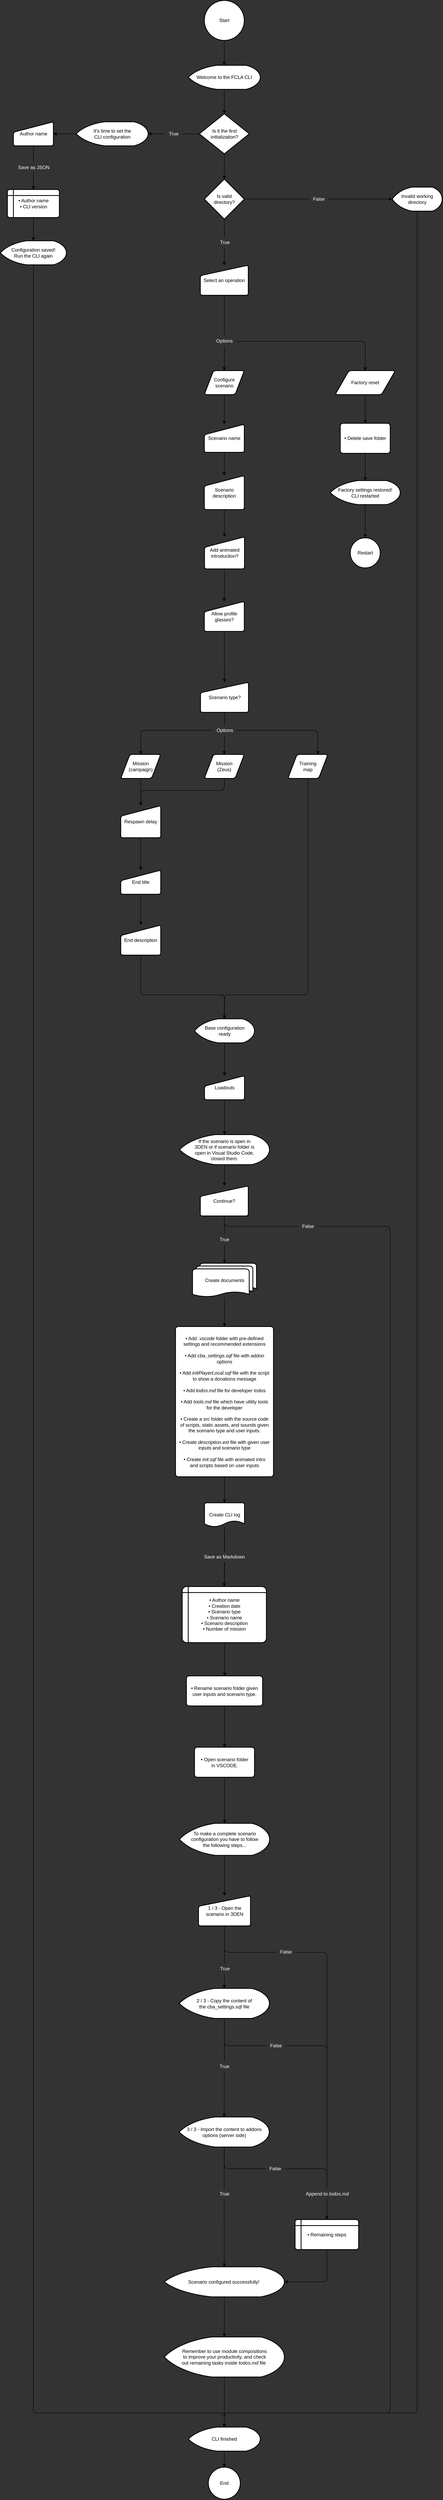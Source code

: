 <mxfile version="22.1.21" type="device">
  <diagram name="Página-1" id="CiTTVXfBIBbXI56gMmDH">
    <mxGraphModel dx="1434" dy="756" grid="0" gridSize="10" guides="1" tooltips="1" connect="1" arrows="1" fold="1" page="1" pageScale="1" pageWidth="1169" pageHeight="827" background="#333333" math="0" shadow="0">
      <root>
        <mxCell id="0" />
        <mxCell id="1" parent="0" />
        <mxCell id="u2REjSNjAs1CH6g7LEcJ-38" value="" style="edgeStyle=orthogonalEdgeStyle;rounded=1;orthogonalLoop=1;jettySize=auto;html=1;labelBackgroundColor=none;fontColor=default;curved=0;" parent="1" source="u2REjSNjAs1CH6g7LEcJ-1" target="u2REjSNjAs1CH6g7LEcJ-37" edge="1">
          <mxGeometry relative="1" as="geometry" />
        </mxCell>
        <mxCell id="u2REjSNjAs1CH6g7LEcJ-1" value="Start" style="strokeWidth=2;html=1;shape=mxgraph.flowchart.start_2;whiteSpace=wrap;rounded=1;labelBackgroundColor=none;" parent="1" vertex="1">
          <mxGeometry x="535" y="18" width="100" height="100" as="geometry" />
        </mxCell>
        <mxCell id="u2REjSNjAs1CH6g7LEcJ-25" value="" style="edgeStyle=orthogonalEdgeStyle;rounded=1;orthogonalLoop=1;jettySize=auto;html=1;labelBackgroundColor=none;fontColor=default;curved=0;" parent="1" source="u2REjSNjAs1CH6g7LEcJ-18" target="u2REjSNjAs1CH6g7LEcJ-24" edge="1">
          <mxGeometry relative="1" as="geometry" />
        </mxCell>
        <mxCell id="WI9gq7BXhNI-lv0J8zuG-2" value="" style="edgeStyle=orthogonalEdgeStyle;rounded=1;orthogonalLoop=1;jettySize=auto;html=1;curved=0;" parent="1" source="u2REjSNjAs1CH6g7LEcJ-18" target="WI9gq7BXhNI-lv0J8zuG-1" edge="1">
          <mxGeometry relative="1" as="geometry" />
        </mxCell>
        <mxCell id="u2REjSNjAs1CH6g7LEcJ-18" value="Is it the first initialization?" style="strokeWidth=2;html=1;shape=mxgraph.flowchart.decision;whiteSpace=wrap;rounded=1;labelBackgroundColor=none;" parent="1" vertex="1">
          <mxGeometry x="522.5" y="301" width="125" height="100" as="geometry" />
        </mxCell>
        <mxCell id="u2REjSNjAs1CH6g7LEcJ-27" value="" style="edgeStyle=orthogonalEdgeStyle;rounded=1;orthogonalLoop=1;jettySize=auto;html=1;labelBackgroundColor=none;fontColor=default;" parent="1" source="u2REjSNjAs1CH6g7LEcJ-24" target="u2REjSNjAs1CH6g7LEcJ-26" edge="1">
          <mxGeometry relative="1" as="geometry" />
        </mxCell>
        <mxCell id="u2REjSNjAs1CH6g7LEcJ-84" value="" style="edgeStyle=orthogonalEdgeStyle;rounded=1;orthogonalLoop=1;jettySize=auto;html=1;curved=0;" parent="1" source="u2REjSNjAs1CH6g7LEcJ-24" target="u2REjSNjAs1CH6g7LEcJ-26" edge="1">
          <mxGeometry relative="1" as="geometry" />
        </mxCell>
        <mxCell id="u2REjSNjAs1CH6g7LEcJ-24" value="It&#39;s time to set the&lt;br&gt;CLI configuration" style="strokeWidth=2;html=1;shape=mxgraph.flowchart.display;whiteSpace=wrap;rounded=1;labelBackgroundColor=none;" parent="1" vertex="1">
          <mxGeometry x="214.5" y="321" width="180" height="60" as="geometry" />
        </mxCell>
        <mxCell id="u2REjSNjAs1CH6g7LEcJ-34" value="" style="edgeStyle=orthogonalEdgeStyle;rounded=1;orthogonalLoop=1;jettySize=auto;html=1;labelBackgroundColor=none;fontColor=default;curved=0;" parent="1" source="u2REjSNjAs1CH6g7LEcJ-26" target="u2REjSNjAs1CH6g7LEcJ-33" edge="1">
          <mxGeometry relative="1" as="geometry" />
        </mxCell>
        <mxCell id="u2REjSNjAs1CH6g7LEcJ-26" value="Author name" style="html=1;strokeWidth=2;shape=manualInput;whiteSpace=wrap;rounded=1;size=26;arcSize=11;labelBackgroundColor=none;" parent="1" vertex="1">
          <mxGeometry x="57.5" y="321" width="100" height="60" as="geometry" />
        </mxCell>
        <mxCell id="u2REjSNjAs1CH6g7LEcJ-43" value="" style="edgeStyle=orthogonalEdgeStyle;rounded=1;orthogonalLoop=1;jettySize=auto;html=1;labelBackgroundColor=none;fontColor=default;curved=0;" parent="1" source="u2REjSNjAs1CH6g7LEcJ-33" target="u2REjSNjAs1CH6g7LEcJ-42" edge="1">
          <mxGeometry relative="1" as="geometry" />
        </mxCell>
        <mxCell id="u2REjSNjAs1CH6g7LEcJ-33" value="• Author name&lt;br&gt;• CLI version" style="shape=internalStorage;whiteSpace=wrap;html=1;dx=15;dy=15;rounded=1;arcSize=8;strokeWidth=2;align=center;labelBackgroundColor=none;" parent="1" vertex="1">
          <mxGeometry x="42.5" y="490" width="130" height="70" as="geometry" />
        </mxCell>
        <mxCell id="u2REjSNjAs1CH6g7LEcJ-39" value="" style="edgeStyle=orthogonalEdgeStyle;rounded=1;orthogonalLoop=1;jettySize=auto;html=1;labelBackgroundColor=none;fontColor=default;curved=0;" parent="1" source="u2REjSNjAs1CH6g7LEcJ-37" target="u2REjSNjAs1CH6g7LEcJ-18" edge="1">
          <mxGeometry relative="1" as="geometry" />
        </mxCell>
        <mxCell id="u2REjSNjAs1CH6g7LEcJ-37" value="Welcome to the FCLA CLI" style="strokeWidth=2;html=1;shape=mxgraph.flowchart.display;whiteSpace=wrap;rounded=1;labelBackgroundColor=none;" parent="1" vertex="1">
          <mxGeometry x="495" y="180" width="180" height="60" as="geometry" />
        </mxCell>
        <mxCell id="u2REjSNjAs1CH6g7LEcJ-45" value="" style="edgeStyle=orthogonalEdgeStyle;rounded=1;orthogonalLoop=1;jettySize=auto;html=1;labelBackgroundColor=none;fontColor=default;exitX=0.5;exitY=1;exitDx=0;exitDy=0;exitPerimeter=0;curved=0;entryX=0.5;entryY=0;entryDx=0;entryDy=0;entryPerimeter=0;" parent="1" source="u2REjSNjAs1CH6g7LEcJ-42" target="7kLtS60RdI804fuluWtB-31" edge="1">
          <mxGeometry relative="1" as="geometry">
            <Array as="points">
              <mxPoint x="108" y="6040" />
              <mxPoint x="585" y="6040" />
            </Array>
          </mxGeometry>
        </mxCell>
        <mxCell id="u2REjSNjAs1CH6g7LEcJ-42" value="Configuration saved!&lt;br&gt;Run the CLI again" style="strokeWidth=2;html=1;shape=mxgraph.flowchart.display;whiteSpace=wrap;rounded=1;verticalAlign=middle;labelBackgroundColor=none;" parent="1" vertex="1">
          <mxGeometry x="25" y="618" width="165" height="60" as="geometry" />
        </mxCell>
        <mxCell id="u2REjSNjAs1CH6g7LEcJ-44" value="End" style="ellipse;whiteSpace=wrap;html=1;strokeWidth=2;rounded=1;labelBackgroundColor=none;" parent="1" vertex="1">
          <mxGeometry x="545" y="6175" width="80" height="80" as="geometry" />
        </mxCell>
        <mxCell id="u2REjSNjAs1CH6g7LEcJ-58" value="" style="edgeStyle=orthogonalEdgeStyle;rounded=1;orthogonalLoop=1;jettySize=auto;html=1;exitX=0.5;exitY=1;exitDx=0;exitDy=0;labelBackgroundColor=none;fontColor=default;curved=0;" parent="1" source="u2REjSNjAs1CH6g7LEcJ-83" target="u2REjSNjAs1CH6g7LEcJ-53" edge="1">
          <mxGeometry relative="1" as="geometry">
            <mxPoint x="585" y="780" as="sourcePoint" />
          </mxGeometry>
        </mxCell>
        <mxCell id="7kLtS60RdI804fuluWtB-9" value="" style="edgeStyle=orthogonalEdgeStyle;rounded=1;orthogonalLoop=1;jettySize=auto;html=1;curved=0;" parent="1" source="u2REjSNjAs1CH6g7LEcJ-53" target="WI9gq7BXhNI-lv0J8zuG-40" edge="1">
          <mxGeometry relative="1" as="geometry" />
        </mxCell>
        <mxCell id="u2REjSNjAs1CH6g7LEcJ-53" value="Configure&lt;br&gt;scenario" style="shape=parallelogram;html=1;strokeWidth=2;perimeter=parallelogramPerimeter;whiteSpace=wrap;rounded=1;arcSize=12;size=0.23;labelBackgroundColor=none;" parent="1" vertex="1">
          <mxGeometry x="535" y="942" width="100" height="60" as="geometry" />
        </mxCell>
        <mxCell id="7kLtS60RdI804fuluWtB-27" style="edgeStyle=orthogonalEdgeStyle;rounded=1;orthogonalLoop=1;jettySize=auto;html=1;entryX=0.5;entryY=0;entryDx=0;entryDy=0;curved=0;" parent="1" source="u2REjSNjAs1CH6g7LEcJ-74" target="WI9gq7BXhNI-lv0J8zuG-10" edge="1">
          <mxGeometry relative="1" as="geometry">
            <Array as="points">
              <mxPoint x="585" y="1990" />
              <mxPoint x="376" y="1990" />
            </Array>
          </mxGeometry>
        </mxCell>
        <mxCell id="u2REjSNjAs1CH6g7LEcJ-74" value="Mission&lt;br&gt;(Zeus)" style="shape=parallelogram;html=1;strokeWidth=2;perimeter=parallelogramPerimeter;whiteSpace=wrap;rounded=1;arcSize=12;size=0.23;labelBackgroundColor=none;" parent="1" vertex="1">
          <mxGeometry x="535" y="1900" width="100" height="60" as="geometry" />
        </mxCell>
        <mxCell id="u2REjSNjAs1CH6g7LEcJ-76" value="Training&lt;br&gt;map" style="shape=parallelogram;html=1;strokeWidth=2;perimeter=parallelogramPerimeter;whiteSpace=wrap;rounded=1;arcSize=12;size=0.23;labelBackgroundColor=none;" parent="1" vertex="1">
          <mxGeometry x="744" y="1900" width="100" height="60" as="geometry" />
        </mxCell>
        <mxCell id="8wnRQOadAzvCx5RK6HXc-2" style="edgeStyle=orthogonalEdgeStyle;rounded=1;orthogonalLoop=1;jettySize=auto;html=1;entryX=0.5;entryY=0;entryDx=0;entryDy=0;exitX=0.5;exitY=1;exitDx=0;exitDy=0;curved=0;" parent="1" source="u2REjSNjAs1CH6g7LEcJ-83" target="8wnRQOadAzvCx5RK6HXc-1" edge="1">
          <mxGeometry relative="1" as="geometry">
            <Array as="points">
              <mxPoint x="585" y="869" />
              <mxPoint x="938" y="869" />
            </Array>
          </mxGeometry>
        </mxCell>
        <mxCell id="u2REjSNjAs1CH6g7LEcJ-83" value="Select an operation" style="html=1;strokeWidth=2;shape=manualInput;whiteSpace=wrap;rounded=1;size=26;arcSize=11;labelBackgroundColor=none;" parent="1" vertex="1">
          <mxGeometry x="525" y="679" width="120" height="75" as="geometry" />
        </mxCell>
        <mxCell id="u2REjSNjAs1CH6g7LEcJ-88" value="True" style="text;html=1;align=center;verticalAlign=middle;resizable=0;points=[];autosize=1;fontColor=#FFFFFF;fillColor=#333333;" parent="1" vertex="1">
          <mxGeometry x="437" y="338" width="42" height="26" as="geometry" />
        </mxCell>
        <mxCell id="u2REjSNjAs1CH6g7LEcJ-93" value="Save as JSON" style="text;html=1;align=center;verticalAlign=middle;resizable=0;points=[];autosize=1;fontColor=#FFFFFF;fillColor=#333333;" parent="1" vertex="1">
          <mxGeometry x="59" y="422" width="97" height="26" as="geometry" />
        </mxCell>
        <mxCell id="u2REjSNjAs1CH6g7LEcJ-94" value="Options" style="text;html=1;align=center;verticalAlign=middle;resizable=0;points=[];autosize=1;fontColor=#FFFFFF;fillColor=#333333;" parent="1" vertex="1">
          <mxGeometry x="555.5" y="855" width="59" height="26" as="geometry" />
        </mxCell>
        <mxCell id="u2REjSNjAs1CH6g7LEcJ-126" value="" style="edgeStyle=orthogonalEdgeStyle;rounded=1;orthogonalLoop=1;jettySize=auto;html=1;curved=0;" parent="1" source="u2REjSNjAs1CH6g7LEcJ-122" target="u2REjSNjAs1CH6g7LEcJ-124" edge="1">
          <mxGeometry relative="1" as="geometry" />
        </mxCell>
        <mxCell id="u2REjSNjAs1CH6g7LEcJ-122" value="End title" style="html=1;strokeWidth=2;shape=manualInput;whiteSpace=wrap;rounded=1;size=26;arcSize=11;" parent="1" vertex="1">
          <mxGeometry x="326" y="2189" width="100" height="60" as="geometry" />
        </mxCell>
        <mxCell id="WI9gq7BXhNI-lv0J8zuG-15" value="" style="edgeStyle=orthogonalEdgeStyle;rounded=1;orthogonalLoop=1;jettySize=auto;html=1;exitX=0.5;exitY=1;exitDx=0;exitDy=0;curved=0;" parent="1" source="u2REjSNjAs1CH6g7LEcJ-124" target="WI9gq7BXhNI-lv0J8zuG-13" edge="1">
          <mxGeometry relative="1" as="geometry">
            <Array as="points">
              <mxPoint x="376" y="2500" />
              <mxPoint x="585" y="2500" />
            </Array>
          </mxGeometry>
        </mxCell>
        <mxCell id="u2REjSNjAs1CH6g7LEcJ-124" value="End description" style="html=1;strokeWidth=2;shape=manualInput;whiteSpace=wrap;rounded=1;size=26;arcSize=11;" parent="1" vertex="1">
          <mxGeometry x="326" y="2326" width="100" height="75" as="geometry" />
        </mxCell>
        <mxCell id="7kLtS60RdI804fuluWtB-12" value="" style="edgeStyle=orthogonalEdgeStyle;rounded=1;orthogonalLoop=1;jettySize=auto;html=1;curved=0;" parent="1" source="u2REjSNjAs1CH6g7LEcJ-128" target="7kLtS60RdI804fuluWtB-6" edge="1">
          <mxGeometry relative="1" as="geometry" />
        </mxCell>
        <mxCell id="u2REjSNjAs1CH6g7LEcJ-128" value="Add animated&lt;br&gt;introduction?" style="html=1;strokeWidth=2;shape=manualInput;whiteSpace=wrap;rounded=1;size=26;arcSize=11;" parent="1" vertex="1">
          <mxGeometry x="535.5" y="1357" width="100" height="80" as="geometry" />
        </mxCell>
        <mxCell id="WI9gq7BXhNI-lv0J8zuG-3" value="" style="edgeStyle=orthogonalEdgeStyle;rounded=1;orthogonalLoop=1;jettySize=auto;html=1;curved=0;" parent="1" source="WI9gq7BXhNI-lv0J8zuG-1" target="u2REjSNjAs1CH6g7LEcJ-83" edge="1">
          <mxGeometry relative="1" as="geometry" />
        </mxCell>
        <mxCell id="WI9gq7BXhNI-lv0J8zuG-6" value="" style="edgeStyle=orthogonalEdgeStyle;rounded=1;orthogonalLoop=1;jettySize=auto;html=1;curved=0;" parent="1" source="WI9gq7BXhNI-lv0J8zuG-1" target="WI9gq7BXhNI-lv0J8zuG-5" edge="1">
          <mxGeometry relative="1" as="geometry" />
        </mxCell>
        <mxCell id="WI9gq7BXhNI-lv0J8zuG-1" value="Is valid&lt;br&gt;directory?" style="rhombus;whiteSpace=wrap;html=1;strokeWidth=2;" parent="1" vertex="1">
          <mxGeometry x="535" y="464" width="100" height="100" as="geometry" />
        </mxCell>
        <mxCell id="WI9gq7BXhNI-lv0J8zuG-9" style="edgeStyle=orthogonalEdgeStyle;rounded=1;orthogonalLoop=1;jettySize=auto;html=1;entryX=0.5;entryY=0;entryDx=0;entryDy=0;exitX=0.5;exitY=1;exitDx=0;exitDy=0;exitPerimeter=0;curved=0;entryPerimeter=0;" parent="1" source="WI9gq7BXhNI-lv0J8zuG-5" target="7kLtS60RdI804fuluWtB-31" edge="1">
          <mxGeometry relative="1" as="geometry">
            <Array as="points">
              <mxPoint x="1068" y="6040" />
              <mxPoint x="585" y="6040" />
            </Array>
          </mxGeometry>
        </mxCell>
        <mxCell id="WI9gq7BXhNI-lv0J8zuG-5" value="Invalid working&lt;br&gt;directory" style="strokeWidth=2;html=1;shape=mxgraph.flowchart.display;whiteSpace=wrap;" parent="1" vertex="1">
          <mxGeometry x="1005" y="484" width="125" height="60" as="geometry" />
        </mxCell>
        <mxCell id="u2REjSNjAs1CH6g7LEcJ-89" value="False" style="text;html=1;align=center;verticalAlign=middle;resizable=0;points=[];autosize=1;fontColor=#FFFFFF;fillColor=#333333;" parent="1" vertex="1">
          <mxGeometry x="797" y="501" width="47" height="26" as="geometry" />
        </mxCell>
        <mxCell id="WI9gq7BXhNI-lv0J8zuG-7" value="True" style="text;html=1;align=center;verticalAlign=middle;resizable=0;points=[];autosize=1;fontColor=#FFFFFF;fillColor=#333333;" parent="1" vertex="1">
          <mxGeometry x="564.5" y="609" width="42" height="26" as="geometry" />
        </mxCell>
        <mxCell id="7kLtS60RdI804fuluWtB-7" value="" style="edgeStyle=orthogonalEdgeStyle;rounded=1;orthogonalLoop=1;jettySize=auto;html=1;curved=0;" parent="1" source="WI9gq7BXhNI-lv0J8zuG-10" target="u2REjSNjAs1CH6g7LEcJ-122" edge="1">
          <mxGeometry relative="1" as="geometry" />
        </mxCell>
        <mxCell id="WI9gq7BXhNI-lv0J8zuG-10" value="Respawn delay" style="html=1;strokeWidth=2;shape=manualInput;whiteSpace=wrap;rounded=1;size=26;arcSize=11;" parent="1" vertex="1">
          <mxGeometry x="326" y="2028" width="100" height="80" as="geometry" />
        </mxCell>
        <mxCell id="7kLtS60RdI804fuluWtB-36" value="" style="edgeStyle=orthogonalEdgeStyle;rounded=1;orthogonalLoop=1;jettySize=auto;html=1;curved=0;" parent="1" source="WI9gq7BXhNI-lv0J8zuG-13" target="7kLtS60RdI804fuluWtB-35" edge="1">
          <mxGeometry relative="1" as="geometry" />
        </mxCell>
        <mxCell id="WI9gq7BXhNI-lv0J8zuG-13" value="Base configuration&lt;br&gt;ready" style="strokeWidth=2;html=1;shape=mxgraph.flowchart.display;whiteSpace=wrap;" parent="1" vertex="1">
          <mxGeometry x="510.5" y="2560" width="150" height="60" as="geometry" />
        </mxCell>
        <mxCell id="WI9gq7BXhNI-lv0J8zuG-34" style="edgeStyle=orthogonalEdgeStyle;rounded=1;orthogonalLoop=1;jettySize=auto;html=1;entryX=0.5;entryY=0;entryDx=0;entryDy=0;curved=0;" parent="1" source="7kLtS60RdI804fuluWtB-31" target="u2REjSNjAs1CH6g7LEcJ-44" edge="1">
          <mxGeometry relative="1" as="geometry" />
        </mxCell>
        <mxCell id="7kLtS60RdI804fuluWtB-46" value="" style="edgeStyle=orthogonalEdgeStyle;rounded=1;orthogonalLoop=1;jettySize=auto;html=1;curved=0;" parent="1" source="WI9gq7BXhNI-lv0J8zuG-35" target="7kLtS60RdI804fuluWtB-45" edge="1">
          <mxGeometry relative="1" as="geometry">
            <Array as="points">
              <mxPoint x="585" y="3836" />
              <mxPoint x="586" y="3836" />
            </Array>
          </mxGeometry>
        </mxCell>
        <mxCell id="WI9gq7BXhNI-lv0J8zuG-35" value="• Author name&lt;br&gt;• Creation date&lt;br&gt;• Scenario type&lt;br&gt;• Scenario name&lt;br&gt;• Scenario description&lt;br&gt;• Number of mission" style="shape=internalStorage;whiteSpace=wrap;html=1;dx=15;dy=15;rounded=1;arcSize=8;strokeWidth=2;" parent="1" vertex="1">
          <mxGeometry x="479.75" y="3977" width="210.5" height="140" as="geometry" />
        </mxCell>
        <mxCell id="7kLtS60RdI804fuluWtB-24" value="" style="edgeStyle=orthogonalEdgeStyle;rounded=1;orthogonalLoop=1;jettySize=auto;html=1;curved=0;" parent="1" source="WI9gq7BXhNI-lv0J8zuG-38" target="WI9gq7BXhNI-lv0J8zuG-10" edge="1">
          <mxGeometry relative="1" as="geometry" />
        </mxCell>
        <mxCell id="WI9gq7BXhNI-lv0J8zuG-38" value="Mission&lt;br&gt;(campaign)" style="shape=parallelogram;html=1;strokeWidth=2;perimeter=parallelogramPerimeter;whiteSpace=wrap;rounded=1;arcSize=12;size=0.23;labelBackgroundColor=none;" parent="1" vertex="1">
          <mxGeometry x="326" y="1900" width="100" height="60" as="geometry" />
        </mxCell>
        <mxCell id="7kLtS60RdI804fuluWtB-10" value="" style="edgeStyle=orthogonalEdgeStyle;rounded=1;orthogonalLoop=1;jettySize=auto;html=1;curved=0;" parent="1" source="WI9gq7BXhNI-lv0J8zuG-40" target="WI9gq7BXhNI-lv0J8zuG-42" edge="1">
          <mxGeometry relative="1" as="geometry" />
        </mxCell>
        <mxCell id="WI9gq7BXhNI-lv0J8zuG-40" value="Scenario name" style="html=1;strokeWidth=2;shape=manualInput;whiteSpace=wrap;rounded=1;size=26;arcSize=11;" parent="1" vertex="1">
          <mxGeometry x="535" y="1076" width="100" height="70" as="geometry" />
        </mxCell>
        <mxCell id="7kLtS60RdI804fuluWtB-11" value="" style="edgeStyle=orthogonalEdgeStyle;rounded=1;orthogonalLoop=1;jettySize=auto;html=1;curved=0;" parent="1" source="WI9gq7BXhNI-lv0J8zuG-42" target="u2REjSNjAs1CH6g7LEcJ-128" edge="1">
          <mxGeometry relative="1" as="geometry" />
        </mxCell>
        <mxCell id="WI9gq7BXhNI-lv0J8zuG-42" value="Scenario description" style="html=1;strokeWidth=2;shape=manualInput;whiteSpace=wrap;rounded=1;size=26;arcSize=11;" parent="1" vertex="1">
          <mxGeometry x="535" y="1204" width="100" height="85" as="geometry" />
        </mxCell>
        <mxCell id="8wnRQOadAzvCx5RK6HXc-7" value="" style="edgeStyle=orthogonalEdgeStyle;rounded=1;orthogonalLoop=1;jettySize=auto;html=1;curved=0;" parent="1" source="8wnRQOadAzvCx5RK6HXc-1" target="8wnRQOadAzvCx5RK6HXc-6" edge="1">
          <mxGeometry relative="1" as="geometry" />
        </mxCell>
        <mxCell id="8wnRQOadAzvCx5RK6HXc-1" value="Factory reset" style="shape=parallelogram;html=1;strokeWidth=2;perimeter=parallelogramPerimeter;whiteSpace=wrap;rounded=1;arcSize=12;size=0.23;labelBackgroundColor=none;" parent="1" vertex="1">
          <mxGeometry x="862.25" y="942" width="150.5" height="60" as="geometry" />
        </mxCell>
        <mxCell id="fKltwH5AKrVZ1ibLdWWh-2" value="" style="edgeStyle=orthogonalEdgeStyle;rounded=0;orthogonalLoop=1;jettySize=auto;html=1;" parent="1" source="8wnRQOadAzvCx5RK6HXc-6" target="fKltwH5AKrVZ1ibLdWWh-1" edge="1">
          <mxGeometry relative="1" as="geometry" />
        </mxCell>
        <mxCell id="8wnRQOadAzvCx5RK6HXc-6" value="• Delete save folder" style="rounded=1;whiteSpace=wrap;html=1;absoluteArcSize=1;arcSize=14;strokeWidth=2;align=center;" parent="1" vertex="1">
          <mxGeometry x="875" y="1073.5" width="125" height="75" as="geometry" />
        </mxCell>
        <mxCell id="7kLtS60RdI804fuluWtB-4" value="Restart" style="strokeWidth=2;html=1;shape=mxgraph.flowchart.start_2;whiteSpace=wrap;rounded=1;labelBackgroundColor=none;" parent="1" vertex="1">
          <mxGeometry x="900" y="1359.5" width="75" height="75" as="geometry" />
        </mxCell>
        <mxCell id="7kLtS60RdI804fuluWtB-17" value="" style="edgeStyle=orthogonalEdgeStyle;rounded=1;orthogonalLoop=1;jettySize=auto;html=1;curved=0;" parent="1" source="7kLtS60RdI804fuluWtB-6" target="7kLtS60RdI804fuluWtB-16" edge="1">
          <mxGeometry relative="1" as="geometry" />
        </mxCell>
        <mxCell id="7kLtS60RdI804fuluWtB-6" value="Allow profile&lt;br&gt;glasses?" style="html=1;strokeWidth=2;shape=manualInput;whiteSpace=wrap;rounded=1;size=26;arcSize=11;" parent="1" vertex="1">
          <mxGeometry x="535" y="1518" width="100" height="75" as="geometry" />
        </mxCell>
        <mxCell id="7kLtS60RdI804fuluWtB-25" style="edgeStyle=orthogonalEdgeStyle;rounded=1;orthogonalLoop=1;jettySize=auto;html=1;entryX=0.5;entryY=0;entryDx=0;entryDy=0;strokeColor=default;curved=0;" parent="1" source="7kLtS60RdI804fuluWtB-16" target="WI9gq7BXhNI-lv0J8zuG-38" edge="1">
          <mxGeometry relative="1" as="geometry">
            <Array as="points">
              <mxPoint x="586" y="1840" />
              <mxPoint x="376" y="1840" />
            </Array>
          </mxGeometry>
        </mxCell>
        <mxCell id="7kLtS60RdI804fuluWtB-26" style="edgeStyle=orthogonalEdgeStyle;rounded=1;orthogonalLoop=1;jettySize=auto;html=1;entryX=0.75;entryY=0;entryDx=0;entryDy=0;curved=0;" parent="1" source="7kLtS60RdI804fuluWtB-16" target="u2REjSNjAs1CH6g7LEcJ-76" edge="1">
          <mxGeometry relative="1" as="geometry">
            <Array as="points">
              <mxPoint x="586" y="1840" />
              <mxPoint x="819" y="1840" />
            </Array>
          </mxGeometry>
        </mxCell>
        <mxCell id="7kLtS60RdI804fuluWtB-16" value="Scenario type?" style="html=1;strokeWidth=2;shape=manualInput;whiteSpace=wrap;rounded=1;size=26;arcSize=11;labelBackgroundColor=none;" parent="1" vertex="1">
          <mxGeometry x="525.5" y="1720" width="120" height="75" as="geometry" />
        </mxCell>
        <mxCell id="7kLtS60RdI804fuluWtB-23" value="" style="edgeStyle=orthogonalEdgeStyle;rounded=1;orthogonalLoop=1;jettySize=auto;html=1;entryX=0.5;entryY=0;entryDx=0;entryDy=0;curved=0;" parent="1" source="7kLtS60RdI804fuluWtB-16" target="u2REjSNjAs1CH6g7LEcJ-74" edge="1">
          <mxGeometry relative="1" as="geometry">
            <mxPoint x="586" y="1795" as="sourcePoint" />
            <mxPoint x="585" y="1900" as="targetPoint" />
          </mxGeometry>
        </mxCell>
        <mxCell id="7kLtS60RdI804fuluWtB-21" value="Options" style="text;html=1;align=center;verticalAlign=middle;resizable=0;points=[];autosize=1;fontColor=#FFFFFF;fillColor=#333333;" parent="1" vertex="1">
          <mxGeometry x="556" y="1827" width="59" height="26" as="geometry" />
        </mxCell>
        <mxCell id="7kLtS60RdI804fuluWtB-28" style="edgeStyle=orthogonalEdgeStyle;rounded=1;orthogonalLoop=1;jettySize=auto;html=1;entryX=0.5;entryY=0;entryDx=0;entryDy=0;entryPerimeter=0;curved=0;" parent="1" source="u2REjSNjAs1CH6g7LEcJ-76" target="WI9gq7BXhNI-lv0J8zuG-13" edge="1">
          <mxGeometry relative="1" as="geometry">
            <Array as="points">
              <mxPoint x="794" y="2500" />
              <mxPoint x="585" y="2500" />
            </Array>
          </mxGeometry>
        </mxCell>
        <mxCell id="7kLtS60RdI804fuluWtB-31" value="CLI finished" style="strokeWidth=2;html=1;shape=mxgraph.flowchart.display;whiteSpace=wrap;rounded=1;labelBackgroundColor=none;" parent="1" vertex="1">
          <mxGeometry x="495" y="6075" width="180" height="60" as="geometry" />
        </mxCell>
        <mxCell id="7kLtS60RdI804fuluWtB-44" value="" style="edgeStyle=orthogonalEdgeStyle;rounded=1;orthogonalLoop=1;jettySize=auto;html=1;curved=0;" parent="1" source="7kLtS60RdI804fuluWtB-34" target="7kLtS60RdI804fuluWtB-42" edge="1">
          <mxGeometry relative="1" as="geometry" />
        </mxCell>
        <mxCell id="7kLtS60RdI804fuluWtB-34" value="• Add&amp;nbsp;&lt;i style=&quot;border-color: var(--border-color);&quot;&gt;.vscode&lt;/i&gt;&amp;nbsp;folder with pre-defined&lt;br style=&quot;border-color: var(--border-color);&quot;&gt;settings and recommended extensions&lt;br&gt;&lt;br&gt;• Add&amp;nbsp;&lt;i style=&quot;border-color: var(--border-color);&quot;&gt;cba_settings.sqf&amp;nbsp;&lt;/i&gt;file with addon&lt;br style=&quot;border-color: var(--border-color);&quot;&gt;options&lt;br&gt;&lt;br&gt;• Add&amp;nbsp;&lt;i style=&quot;border-color: var(--border-color);&quot;&gt;initPlayerLocal.sqf&amp;nbsp;&lt;/i&gt;file&amp;nbsp;with the script&lt;br style=&quot;border-color: var(--border-color);&quot;&gt;to show a donations message&lt;br&gt;&lt;br&gt;• Add&amp;nbsp;&lt;i style=&quot;border-color: var(--border-color);&quot;&gt;todos.md&amp;nbsp;&lt;/i&gt;file for developer todos&lt;br&gt;&lt;br&gt;• Add&amp;nbsp;&lt;i style=&quot;border-color: var(--border-color);&quot;&gt;tools.md&amp;nbsp;&lt;/i&gt;file which have utility tools&lt;br style=&quot;border-color: var(--border-color);&quot;&gt;for the developer&lt;br&gt;&lt;br&gt;• Create a&amp;nbsp;&lt;i style=&quot;border-color: var(--border-color);&quot;&gt;src&amp;nbsp;&lt;/i&gt;folder with the source code&lt;br style=&quot;border-color: var(--border-color);&quot;&gt;of scripts, static assets, and sounds given&lt;br style=&quot;border-color: var(--border-color);&quot;&gt;the scenario type and user inputs.&lt;br&gt;&lt;br&gt;• Create &lt;i&gt;description.ext&lt;/i&gt;&amp;nbsp;file with given user&lt;br&gt;inputs and scenario type&lt;br&gt;&lt;br&gt;• Create&amp;nbsp;&lt;i style=&quot;border-color: var(--border-color);&quot;&gt;init.sqf&amp;nbsp;&lt;/i&gt;file with animated intro&lt;br style=&quot;border-color: var(--border-color);&quot;&gt;and scripts based on user inputs" style="rounded=1;whiteSpace=wrap;html=1;absoluteArcSize=1;arcSize=14;strokeWidth=2;align=center;" parent="1" vertex="1">
          <mxGeometry x="463" y="3328" width="245" height="375" as="geometry" />
        </mxCell>
        <mxCell id="d2PY4S5o6BHK0BxMwNVY-3" value="" style="edgeStyle=orthogonalEdgeStyle;rounded=1;orthogonalLoop=1;jettySize=auto;html=1;curved=0;" parent="1" source="7kLtS60RdI804fuluWtB-35" target="d2PY4S5o6BHK0BxMwNVY-1" edge="1">
          <mxGeometry relative="1" as="geometry" />
        </mxCell>
        <mxCell id="7kLtS60RdI804fuluWtB-35" value="Loadouts" style="html=1;strokeWidth=2;shape=manualInput;whiteSpace=wrap;rounded=1;size=26;arcSize=11;" parent="1" vertex="1">
          <mxGeometry x="535.5" y="2702" width="100" height="60" as="geometry" />
        </mxCell>
        <mxCell id="sHTPvu_68JN1WEb-hDJU-1" value="" style="edgeStyle=orthogonalEdgeStyle;rounded=1;orthogonalLoop=1;jettySize=auto;html=1;curved=0;" parent="1" source="7kLtS60RdI804fuluWtB-39" target="7kLtS60RdI804fuluWtB-34" edge="1">
          <mxGeometry relative="1" as="geometry" />
        </mxCell>
        <mxCell id="7kLtS60RdI804fuluWtB-39" value="Create documents" style="strokeWidth=2;html=1;shape=mxgraph.flowchart.multi-document;whiteSpace=wrap;" parent="1" vertex="1">
          <mxGeometry x="505.5" y="3170" width="160" height="85" as="geometry" />
        </mxCell>
        <mxCell id="7kLtS60RdI804fuluWtB-43" style="edgeStyle=orthogonalEdgeStyle;rounded=1;orthogonalLoop=1;jettySize=auto;html=1;entryX=0.5;entryY=0;entryDx=0;entryDy=0;curved=0;" parent="1" source="7kLtS60RdI804fuluWtB-42" target="WI9gq7BXhNI-lv0J8zuG-35" edge="1">
          <mxGeometry relative="1" as="geometry" />
        </mxCell>
        <mxCell id="7kLtS60RdI804fuluWtB-42" value="Create CLI log" style="strokeWidth=2;html=1;shape=mxgraph.flowchart.document2;whiteSpace=wrap;size=0.25;" parent="1" vertex="1">
          <mxGeometry x="535.5" y="3768" width="100" height="60" as="geometry" />
        </mxCell>
        <mxCell id="WI9gq7BXhNI-lv0J8zuG-36" value="Save as Markdown" style="text;html=1;align=center;verticalAlign=middle;resizable=0;points=[];autosize=1;fontColor=#FFFFFF;fillColor=#333333;" parent="1" vertex="1">
          <mxGeometry x="525" y="3890" width="120" height="26" as="geometry" />
        </mxCell>
        <mxCell id="7kLtS60RdI804fuluWtB-62" value="" style="edgeStyle=orthogonalEdgeStyle;rounded=1;orthogonalLoop=1;jettySize=auto;html=1;curved=0;" parent="1" source="7kLtS60RdI804fuluWtB-45" target="7kLtS60RdI804fuluWtB-52" edge="1">
          <mxGeometry relative="1" as="geometry" />
        </mxCell>
        <mxCell id="7kLtS60RdI804fuluWtB-45" value="• Rename scenario folder given&lt;br&gt;user inputs and scenario type." style="rounded=1;whiteSpace=wrap;html=1;absoluteArcSize=1;arcSize=14;strokeWidth=2;" parent="1" vertex="1">
          <mxGeometry x="490.25" y="4200" width="190.5" height="75" as="geometry" />
        </mxCell>
        <mxCell id="0bhFbeApOQJovt4dPdJH-2" value="" style="edgeStyle=orthogonalEdgeStyle;rounded=1;orthogonalLoop=1;jettySize=auto;html=1;curved=0;" parent="1" source="7kLtS60RdI804fuluWtB-52" target="0bhFbeApOQJovt4dPdJH-1" edge="1">
          <mxGeometry relative="1" as="geometry" />
        </mxCell>
        <mxCell id="7kLtS60RdI804fuluWtB-52" value="• Open scenario folder&lt;br&gt;in VSCODE." style="rounded=1;whiteSpace=wrap;html=1;absoluteArcSize=1;arcSize=14;strokeWidth=2;" parent="1" vertex="1">
          <mxGeometry x="510.5" y="4378" width="150" height="75" as="geometry" />
        </mxCell>
        <mxCell id="rcyrlJgLs4yOUCYxWIGD-4" value="" style="edgeStyle=orthogonalEdgeStyle;rounded=1;orthogonalLoop=1;jettySize=auto;html=1;curved=0;" parent="1" source="0bhFbeApOQJovt4dPdJH-1" target="rcyrlJgLs4yOUCYxWIGD-3" edge="1">
          <mxGeometry relative="1" as="geometry" />
        </mxCell>
        <mxCell id="0bhFbeApOQJovt4dPdJH-1" value="To make a complete scenario&lt;br&gt;configuration you have to follow&lt;br&gt;the following steps..." style="strokeWidth=2;html=1;shape=mxgraph.flowchart.display;whiteSpace=wrap;rounded=1;labelBackgroundColor=none;" parent="1" vertex="1">
          <mxGeometry x="472.75" y="4568" width="225.5" height="80" as="geometry" />
        </mxCell>
        <mxCell id="fKBKtwcFZ7MWDHZJsWzY-5" style="edgeStyle=orthogonalEdgeStyle;rounded=1;orthogonalLoop=1;jettySize=auto;html=1;entryX=0.5;entryY=0;entryDx=0;entryDy=0;exitX=0.5;exitY=1;exitDx=0;exitDy=0;exitPerimeter=0;curved=0;" parent="1" source="0bhFbeApOQJovt4dPdJH-9" target="0bhFbeApOQJovt4dPdJH-32" edge="1">
          <mxGeometry relative="1" as="geometry">
            <Array as="points">
              <mxPoint x="585" y="5123" />
              <mxPoint x="841" y="5123" />
            </Array>
          </mxGeometry>
        </mxCell>
        <mxCell id="0bhFbeApOQJovt4dPdJH-9" value="2 / 3 - Copy the content of&lt;br&gt;the cba_settings.sqf file" style="strokeWidth=2;html=1;shape=mxgraph.flowchart.display;whiteSpace=wrap;rounded=1;labelBackgroundColor=none;" parent="1" vertex="1">
          <mxGeometry x="472.25" y="4980" width="225.5" height="75" as="geometry" />
        </mxCell>
        <mxCell id="0bhFbeApOQJovt4dPdJH-32" value="• Remaining steps" style="shape=internalStorage;whiteSpace=wrap;html=1;dx=15;dy=15;rounded=1;arcSize=8;strokeWidth=2;" parent="1" vertex="1">
          <mxGeometry x="762" y="5557" width="159" height="75" as="geometry" />
        </mxCell>
        <mxCell id="_4U1aWdrcA-UKhrcyj_3-2" value="" style="edgeStyle=orthogonalEdgeStyle;rounded=1;orthogonalLoop=1;jettySize=auto;html=1;curved=0;" edge="1" parent="1" source="0bhFbeApOQJovt4dPdJH-39" target="_4U1aWdrcA-UKhrcyj_3-1">
          <mxGeometry relative="1" as="geometry" />
        </mxCell>
        <mxCell id="0bhFbeApOQJovt4dPdJH-39" value="Scenario configured successfully!&amp;nbsp;" style="strokeWidth=2;html=1;shape=mxgraph.flowchart.display;whiteSpace=wrap;rounded=1;labelBackgroundColor=none;" parent="1" vertex="1">
          <mxGeometry x="434.75" y="5675" width="300.5" height="75" as="geometry" />
        </mxCell>
        <mxCell id="sHTPvu_68JN1WEb-hDJU-3" value="" style="edgeStyle=orthogonalEdgeStyle;rounded=0;orthogonalLoop=1;jettySize=auto;html=1;" parent="1" source="d2PY4S5o6BHK0BxMwNVY-1" target="sHTPvu_68JN1WEb-hDJU-2" edge="1">
          <mxGeometry relative="1" as="geometry" />
        </mxCell>
        <mxCell id="d2PY4S5o6BHK0BxMwNVY-1" value="If the scenario is open in&lt;br&gt;3DEN or if scenario folder is&lt;br&gt;open in Visual Studio Code,&lt;br&gt;closed them." style="strokeWidth=2;html=1;shape=mxgraph.flowchart.display;whiteSpace=wrap;" parent="1" vertex="1">
          <mxGeometry x="473" y="2849" width="225" height="75" as="geometry" />
        </mxCell>
        <mxCell id="d2PY4S5o6BHK0BxMwNVY-6" style="edgeStyle=orthogonalEdgeStyle;rounded=1;orthogonalLoop=1;jettySize=auto;html=1;entryX=1;entryY=0.5;entryDx=0;entryDy=0;entryPerimeter=0;exitX=0.5;exitY=1;exitDx=0;exitDy=0;curved=0;" parent="1" source="0bhFbeApOQJovt4dPdJH-32" target="0bhFbeApOQJovt4dPdJH-39" edge="1">
          <mxGeometry relative="1" as="geometry" />
        </mxCell>
        <mxCell id="fKltwH5AKrVZ1ibLdWWh-3" value="" style="edgeStyle=orthogonalEdgeStyle;rounded=0;orthogonalLoop=1;jettySize=auto;html=1;" parent="1" source="fKltwH5AKrVZ1ibLdWWh-1" target="7kLtS60RdI804fuluWtB-4" edge="1">
          <mxGeometry relative="1" as="geometry" />
        </mxCell>
        <mxCell id="fKltwH5AKrVZ1ibLdWWh-1" value="Factory settings restored!&lt;br&gt;CLI restarted" style="strokeWidth=2;html=1;shape=mxgraph.flowchart.display;whiteSpace=wrap;" parent="1" vertex="1">
          <mxGeometry x="850" y="1216.5" width="175" height="60" as="geometry" />
        </mxCell>
        <mxCell id="sHTPvu_68JN1WEb-hDJU-4" value="" style="edgeStyle=orthogonalEdgeStyle;rounded=1;orthogonalLoop=1;jettySize=auto;html=1;curved=0;" parent="1" source="sHTPvu_68JN1WEb-hDJU-2" target="7kLtS60RdI804fuluWtB-39" edge="1">
          <mxGeometry relative="1" as="geometry" />
        </mxCell>
        <mxCell id="sHTPvu_68JN1WEb-hDJU-2" value="Continue?" style="html=1;strokeWidth=2;shape=manualInput;whiteSpace=wrap;rounded=1;size=26;arcSize=11;labelBackgroundColor=none;" parent="1" vertex="1">
          <mxGeometry x="525" y="2977" width="120" height="75" as="geometry" />
        </mxCell>
        <mxCell id="sHTPvu_68JN1WEb-hDJU-5" value="True" style="text;html=1;align=center;verticalAlign=middle;resizable=0;points=[];autosize=1;fontColor=#FFFFFF;fillColor=#333333;" parent="1" vertex="1">
          <mxGeometry x="564" y="3098" width="42" height="26" as="geometry" />
        </mxCell>
        <mxCell id="sHTPvu_68JN1WEb-hDJU-6" style="edgeStyle=orthogonalEdgeStyle;rounded=1;orthogonalLoop=1;jettySize=auto;html=1;entryX=0.5;entryY=0;entryDx=0;entryDy=0;entryPerimeter=0;exitX=0.5;exitY=1;exitDx=0;exitDy=0;curved=0;" parent="1" source="sHTPvu_68JN1WEb-hDJU-2" target="7kLtS60RdI804fuluWtB-31" edge="1">
          <mxGeometry relative="1" as="geometry">
            <Array as="points">
              <mxPoint x="585" y="3078" />
              <mxPoint x="1000" y="3078" />
              <mxPoint x="1000" y="6040" />
              <mxPoint x="585" y="6040" />
            </Array>
          </mxGeometry>
        </mxCell>
        <mxCell id="sHTPvu_68JN1WEb-hDJU-7" value="False" style="text;html=1;align=center;verticalAlign=middle;resizable=0;points=[];autosize=1;fontColor=#FFFFFF;fillColor=#333333;" parent="1" vertex="1">
          <mxGeometry x="770.5" y="3065" width="47" height="26" as="geometry" />
        </mxCell>
        <mxCell id="rcyrlJgLs4yOUCYxWIGD-6" style="edgeStyle=orthogonalEdgeStyle;rounded=1;orthogonalLoop=1;jettySize=auto;html=1;entryX=0.5;entryY=0;entryDx=0;entryDy=0;curved=0;exitX=0.5;exitY=1;exitDx=0;exitDy=0;" parent="1" source="rcyrlJgLs4yOUCYxWIGD-3" target="0bhFbeApOQJovt4dPdJH-32" edge="1">
          <mxGeometry relative="1" as="geometry">
            <Array as="points">
              <mxPoint x="586" y="4890" />
              <mxPoint x="842" y="4890" />
            </Array>
          </mxGeometry>
        </mxCell>
        <mxCell id="rcyrlJgLs4yOUCYxWIGD-3" value="&lt;div style=&quot;border-color: var(--border-color);&quot;&gt;1 / 3 - Open the&lt;/div&gt;&lt;div style=&quot;border-color: var(--border-color);&quot;&gt;scenario in 3DEN&lt;/div&gt;" style="html=1;strokeWidth=2;shape=manualInput;whiteSpace=wrap;rounded=1;size=26;arcSize=11;" parent="1" vertex="1">
          <mxGeometry x="520.5" y="4749" width="130" height="75" as="geometry" />
        </mxCell>
        <mxCell id="0bhFbeApOQJovt4dPdJH-19" value="False" style="text;html=1;align=center;verticalAlign=middle;resizable=0;points=[];autosize=1;fontColor=#FFFFFF;fillColor=#333333;" parent="1" vertex="1">
          <mxGeometry x="715" y="4876" width="47" height="26" as="geometry" />
        </mxCell>
        <mxCell id="fKBKtwcFZ7MWDHZJsWzY-3" value="" style="edgeStyle=orthogonalEdgeStyle;rounded=0;orthogonalLoop=1;jettySize=auto;html=1;" parent="1" source="0bhFbeApOQJovt4dPdJH-38" target="0bhFbeApOQJovt4dPdJH-32" edge="1">
          <mxGeometry relative="1" as="geometry" />
        </mxCell>
        <mxCell id="fKBKtwcFZ7MWDHZJsWzY-2" style="edgeStyle=orthogonalEdgeStyle;rounded=0;orthogonalLoop=1;jettySize=auto;html=1;entryX=0.5;entryY=0;entryDx=0;entryDy=0;entryPerimeter=0;" parent="1" source="rcyrlJgLs4yOUCYxWIGD-3" target="0bhFbeApOQJovt4dPdJH-9" edge="1">
          <mxGeometry relative="1" as="geometry" />
        </mxCell>
        <mxCell id="0bhFbeApOQJovt4dPdJH-20" value="True" style="text;html=1;align=center;verticalAlign=middle;resizable=0;points=[];autosize=1;fontColor=#FFFFFF;fillColor=#333333;" parent="1" vertex="1">
          <mxGeometry x="564.5" y="4918" width="42" height="26" as="geometry" />
        </mxCell>
        <mxCell id="fKBKtwcFZ7MWDHZJsWzY-7" value="False" style="text;html=1;align=center;verticalAlign=middle;resizable=0;points=[];autosize=1;fontColor=#FFFFFF;fillColor=#333333;" parent="1" vertex="1">
          <mxGeometry x="690.25" y="5110" width="47" height="26" as="geometry" />
        </mxCell>
        <mxCell id="gWk_txfvaDFMmz9Th2aa-7" style="edgeStyle=orthogonalEdgeStyle;rounded=1;orthogonalLoop=1;jettySize=auto;html=1;entryX=0.5;entryY=0;entryDx=0;entryDy=0;curved=0;exitX=0.5;exitY=1;exitDx=0;exitDy=0;exitPerimeter=0;" parent="1" source="gWk_txfvaDFMmz9Th2aa-1" target="0bhFbeApOQJovt4dPdJH-32" edge="1">
          <mxGeometry relative="1" as="geometry">
            <Array as="points">
              <mxPoint x="585" y="5430" />
              <mxPoint x="841" y="5430" />
            </Array>
          </mxGeometry>
        </mxCell>
        <mxCell id="gWk_txfvaDFMmz9Th2aa-1" value="3 / 3 - Import the content to addons&lt;br&gt;options (server side)" style="strokeWidth=2;html=1;shape=mxgraph.flowchart.display;whiteSpace=wrap;rounded=1;labelBackgroundColor=none;" parent="1" vertex="1">
          <mxGeometry x="472" y="5301" width="225.5" height="75" as="geometry" />
        </mxCell>
        <mxCell id="gWk_txfvaDFMmz9Th2aa-4" style="edgeStyle=orthogonalEdgeStyle;rounded=1;orthogonalLoop=1;jettySize=auto;html=1;entryX=0.5;entryY=0;entryDx=0;entryDy=0;entryPerimeter=0;curved=0;" parent="1" source="0bhFbeApOQJovt4dPdJH-9" target="gWk_txfvaDFMmz9Th2aa-1" edge="1">
          <mxGeometry relative="1" as="geometry" />
        </mxCell>
        <mxCell id="fKBKtwcFZ7MWDHZJsWzY-6" value="True" style="text;html=1;align=center;verticalAlign=middle;resizable=0;points=[];autosize=1;fontColor=#FFFFFF;fillColor=#333333;" parent="1" vertex="1">
          <mxGeometry x="564" y="5162" width="42" height="26" as="geometry" />
        </mxCell>
        <mxCell id="gWk_txfvaDFMmz9Th2aa-6" style="edgeStyle=orthogonalEdgeStyle;rounded=1;orthogonalLoop=1;jettySize=auto;html=1;entryX=0.5;entryY=0;entryDx=0;entryDy=0;entryPerimeter=0;strokeColor=default;curved=0;" parent="1" source="gWk_txfvaDFMmz9Th2aa-1" target="0bhFbeApOQJovt4dPdJH-39" edge="1">
          <mxGeometry relative="1" as="geometry" />
        </mxCell>
        <mxCell id="0bhFbeApOQJovt4dPdJH-38" value="Append to&amp;nbsp;&lt;i&gt;todos.md&lt;/i&gt;" style="text;html=1;align=center;verticalAlign=middle;resizable=0;points=[];autosize=1;fontColor=#FFFFFF;fillColor=#333333;" parent="1" vertex="1">
          <mxGeometry x="779" y="5480" width="125" height="26" as="geometry" />
        </mxCell>
        <mxCell id="gWk_txfvaDFMmz9Th2aa-8" value="True" style="text;html=1;align=center;verticalAlign=middle;resizable=0;points=[];autosize=1;fontColor=#FFFFFF;fillColor=#333333;" parent="1" vertex="1">
          <mxGeometry x="564" y="5480" width="42" height="26" as="geometry" />
        </mxCell>
        <mxCell id="gWk_txfvaDFMmz9Th2aa-9" value="False" style="text;html=1;align=center;verticalAlign=middle;resizable=0;points=[];autosize=1;fontColor=#FFFFFF;fillColor=#333333;" parent="1" vertex="1">
          <mxGeometry x="688.25" y="5417" width="47" height="26" as="geometry" />
        </mxCell>
        <mxCell id="_4U1aWdrcA-UKhrcyj_3-1" value="Remember to use module compositions&lt;br&gt;to improve your productivity, and check&lt;br&gt;out remaining tasks inside &lt;i&gt;todos.md&lt;/i&gt; file&amp;nbsp;" style="strokeWidth=2;html=1;shape=mxgraph.flowchart.display;whiteSpace=wrap;rounded=1;labelBackgroundColor=none;" vertex="1" parent="1">
          <mxGeometry x="434.75" y="5850" width="300.5" height="100" as="geometry" />
        </mxCell>
        <mxCell id="_4U1aWdrcA-UKhrcyj_3-3" style="edgeStyle=orthogonalEdgeStyle;rounded=1;orthogonalLoop=1;jettySize=auto;html=1;entryX=0.5;entryY=0;entryDx=0;entryDy=0;entryPerimeter=0;curved=0;" edge="1" parent="1" source="_4U1aWdrcA-UKhrcyj_3-1" target="7kLtS60RdI804fuluWtB-31">
          <mxGeometry relative="1" as="geometry" />
        </mxCell>
      </root>
    </mxGraphModel>
  </diagram>
</mxfile>
